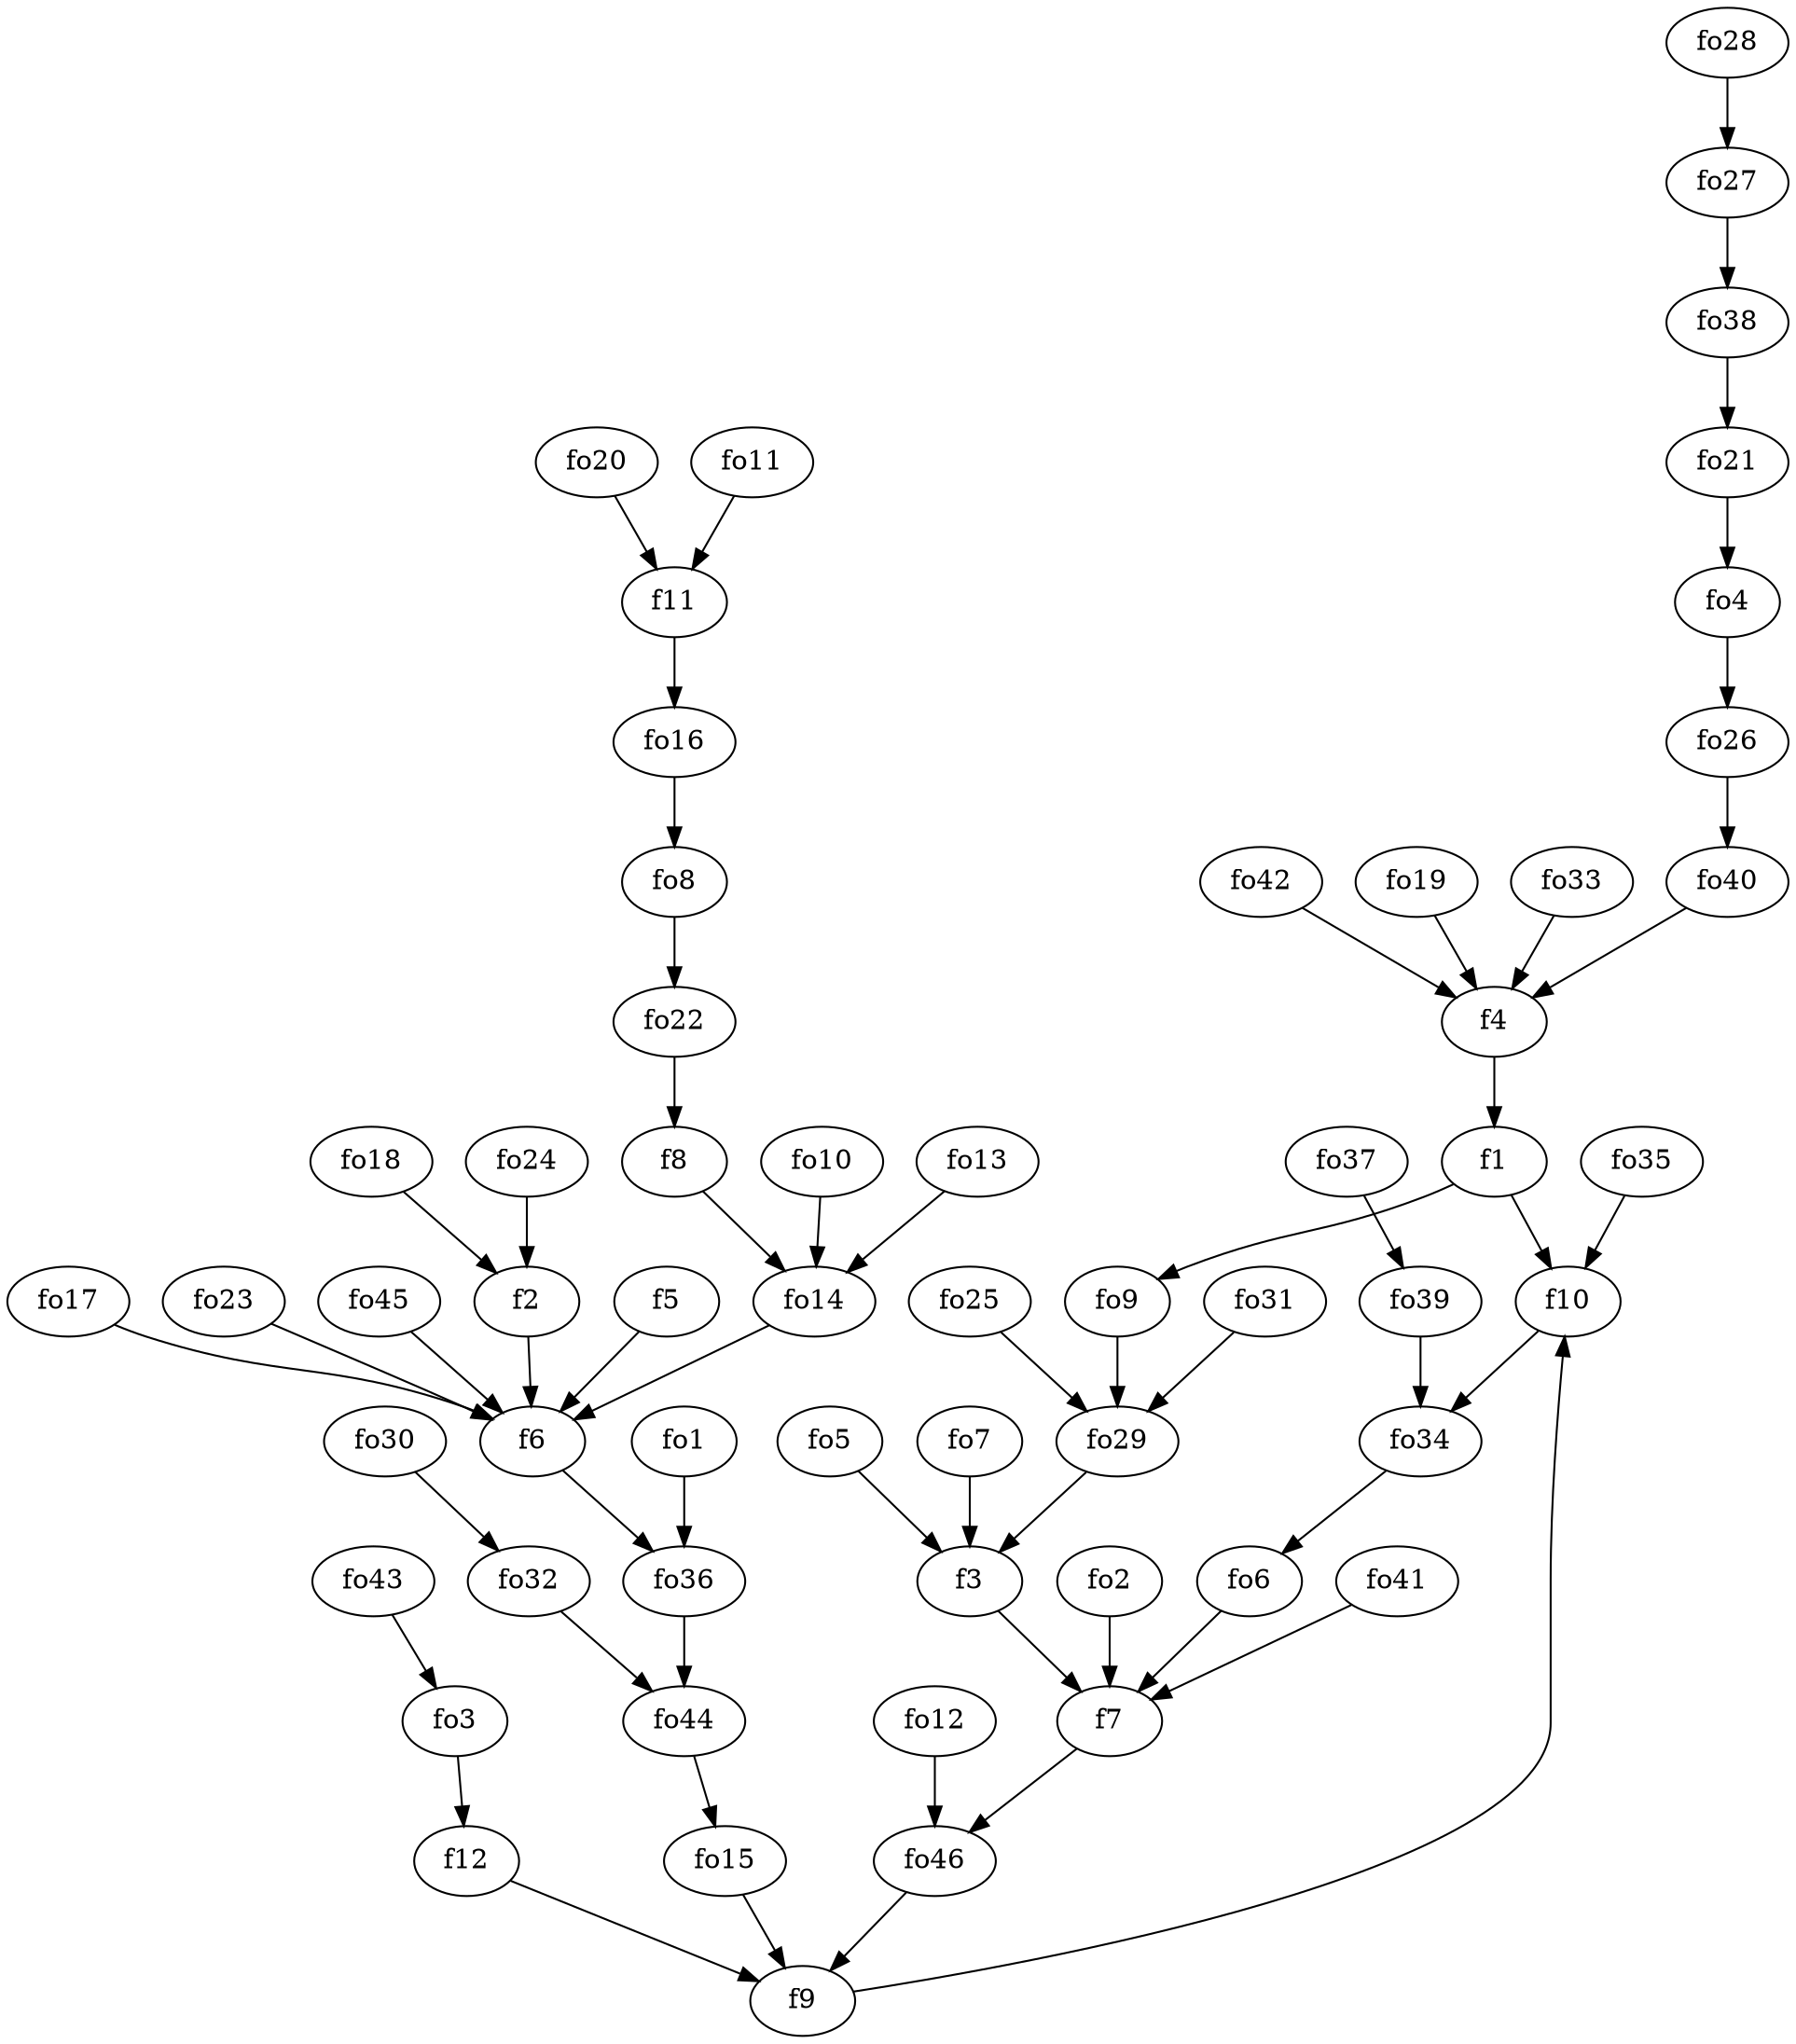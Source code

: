 strict digraph  {
f1;
f2;
f3;
f4;
f5;
f6;
f7;
f8;
f9;
f10;
f11;
f12;
fo1;
fo2;
fo3;
fo4;
fo5;
fo6;
fo7;
fo8;
fo9;
fo10;
fo11;
fo12;
fo13;
fo14;
fo15;
fo16;
fo17;
fo18;
fo19;
fo20;
fo21;
fo22;
fo23;
fo24;
fo25;
fo26;
fo27;
fo28;
fo29;
fo30;
fo31;
fo32;
fo33;
fo34;
fo35;
fo36;
fo37;
fo38;
fo39;
fo40;
fo41;
fo42;
fo43;
fo44;
fo45;
fo46;
f1 -> f10  [weight=2];
f1 -> fo9  [weight=2];
f2 -> f6  [weight=2];
f3 -> f7  [weight=2];
f4 -> f1  [weight=2];
f5 -> f6  [weight=2];
f6 -> fo36  [weight=2];
f7 -> fo46  [weight=2];
f8 -> fo14  [weight=2];
f9 -> f10  [weight=2];
f10 -> fo34  [weight=2];
f11 -> fo16  [weight=2];
f12 -> f9  [weight=2];
fo1 -> fo36  [weight=2];
fo2 -> f7  [weight=2];
fo3 -> f12  [weight=2];
fo4 -> fo26  [weight=2];
fo5 -> f3  [weight=2];
fo6 -> f7  [weight=2];
fo7 -> f3  [weight=2];
fo8 -> fo22  [weight=2];
fo9 -> fo29  [weight=2];
fo10 -> fo14  [weight=2];
fo11 -> f11  [weight=2];
fo12 -> fo46  [weight=2];
fo13 -> fo14  [weight=2];
fo14 -> f6  [weight=2];
fo15 -> f9  [weight=2];
fo16 -> fo8  [weight=2];
fo17 -> f6  [weight=2];
fo18 -> f2  [weight=2];
fo19 -> f4  [weight=2];
fo20 -> f11  [weight=2];
fo21 -> fo4  [weight=2];
fo22 -> f8  [weight=2];
fo23 -> f6  [weight=2];
fo24 -> f2  [weight=2];
fo25 -> fo29  [weight=2];
fo26 -> fo40  [weight=2];
fo27 -> fo38  [weight=2];
fo28 -> fo27  [weight=2];
fo29 -> f3  [weight=2];
fo30 -> fo32  [weight=2];
fo31 -> fo29  [weight=2];
fo32 -> fo44  [weight=2];
fo33 -> f4  [weight=2];
fo34 -> fo6  [weight=2];
fo35 -> f10  [weight=2];
fo36 -> fo44  [weight=2];
fo37 -> fo39  [weight=2];
fo38 -> fo21  [weight=2];
fo39 -> fo34  [weight=2];
fo40 -> f4  [weight=2];
fo41 -> f7  [weight=2];
fo42 -> f4  [weight=2];
fo43 -> fo3  [weight=2];
fo44 -> fo15  [weight=2];
fo45 -> f6  [weight=2];
fo46 -> f9  [weight=2];
}
